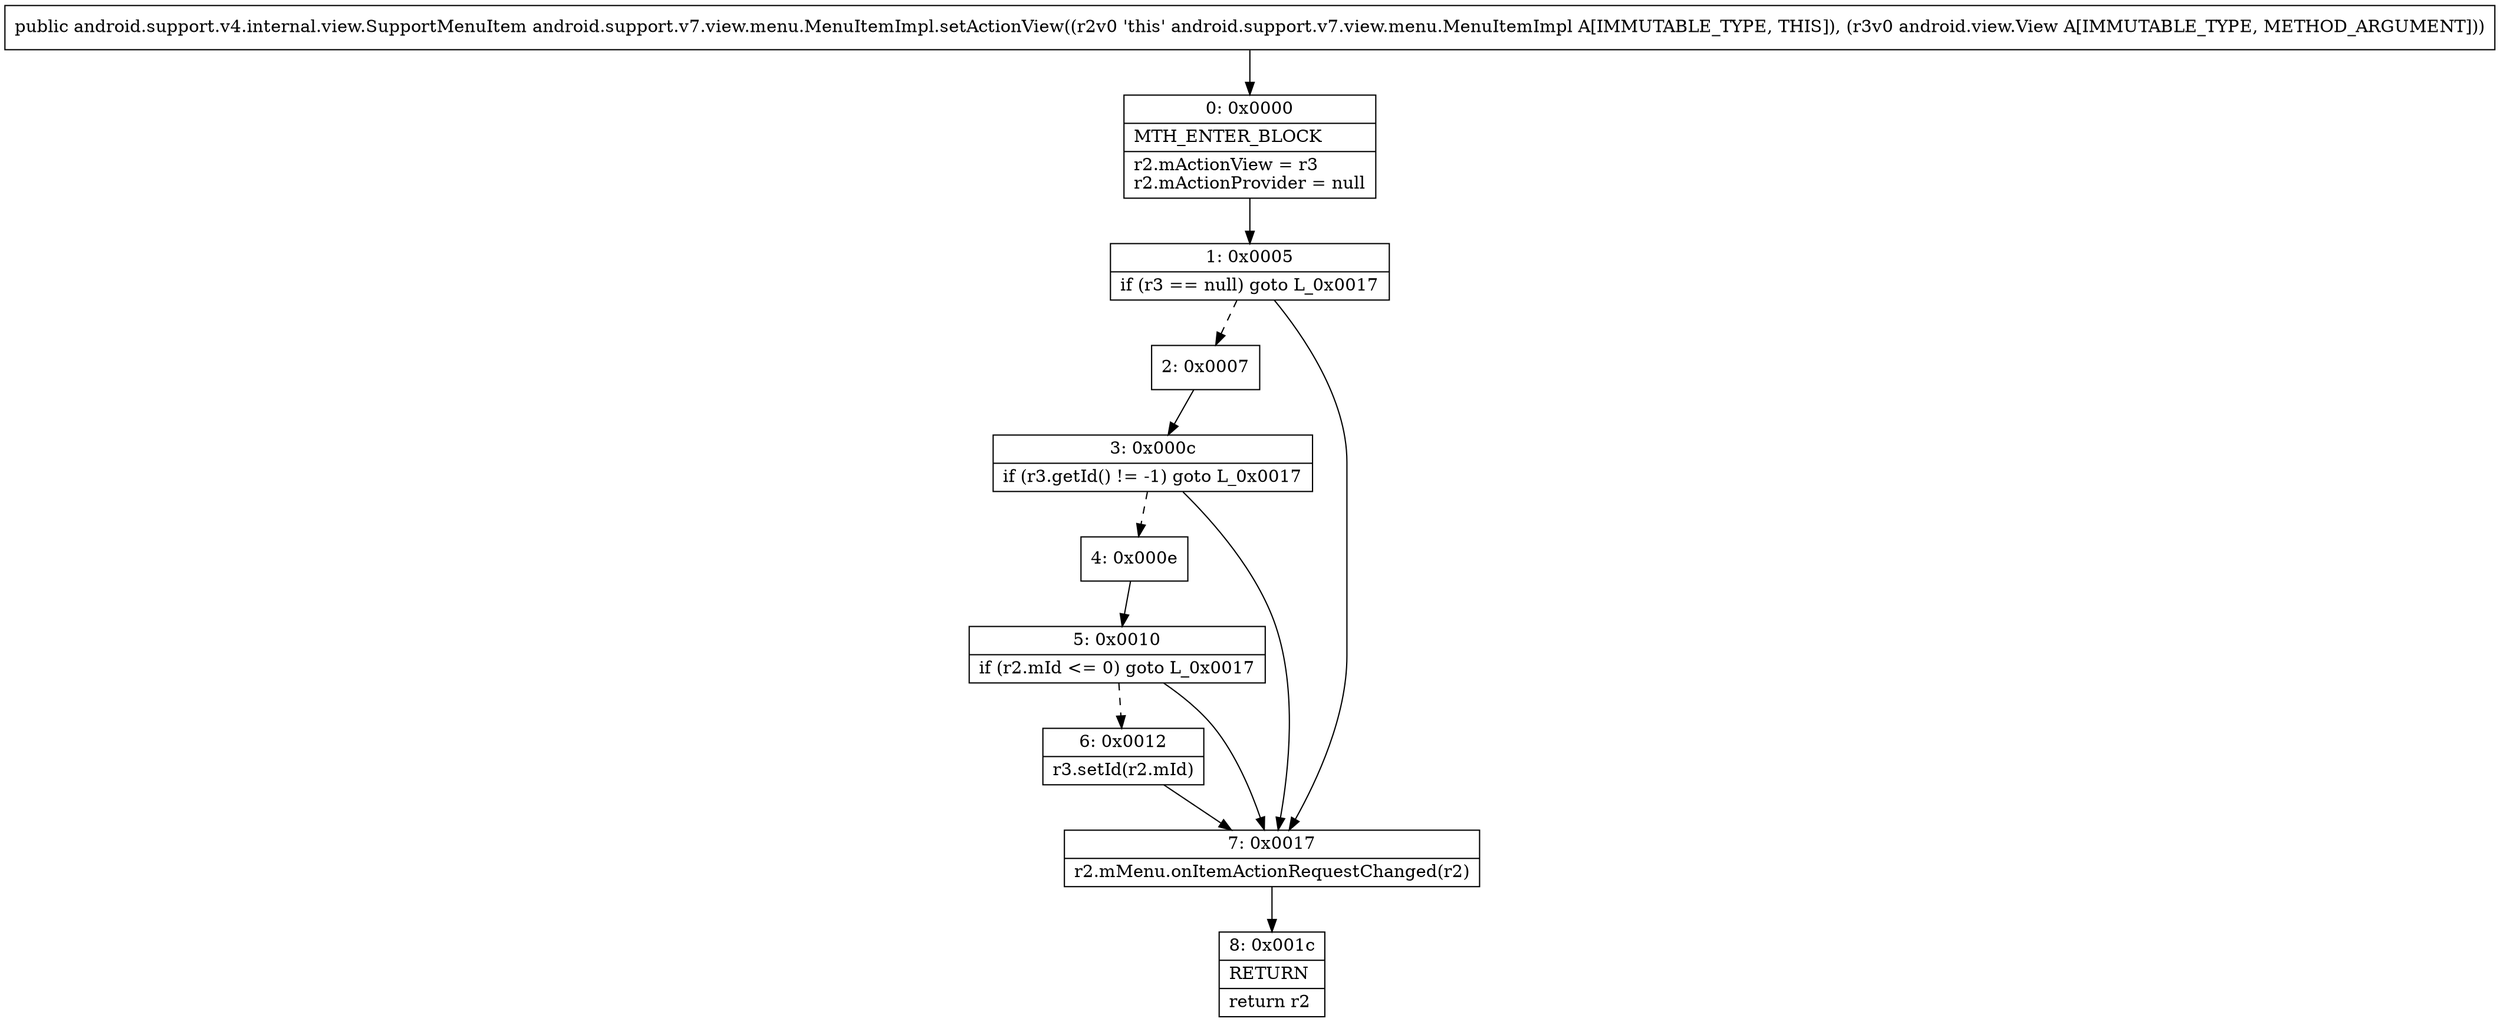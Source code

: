 digraph "CFG forandroid.support.v7.view.menu.MenuItemImpl.setActionView(Landroid\/view\/View;)Landroid\/support\/v4\/internal\/view\/SupportMenuItem;" {
Node_0 [shape=record,label="{0\:\ 0x0000|MTH_ENTER_BLOCK\l|r2.mActionView = r3\lr2.mActionProvider = null\l}"];
Node_1 [shape=record,label="{1\:\ 0x0005|if (r3 == null) goto L_0x0017\l}"];
Node_2 [shape=record,label="{2\:\ 0x0007}"];
Node_3 [shape=record,label="{3\:\ 0x000c|if (r3.getId() != \-1) goto L_0x0017\l}"];
Node_4 [shape=record,label="{4\:\ 0x000e}"];
Node_5 [shape=record,label="{5\:\ 0x0010|if (r2.mId \<= 0) goto L_0x0017\l}"];
Node_6 [shape=record,label="{6\:\ 0x0012|r3.setId(r2.mId)\l}"];
Node_7 [shape=record,label="{7\:\ 0x0017|r2.mMenu.onItemActionRequestChanged(r2)\l}"];
Node_8 [shape=record,label="{8\:\ 0x001c|RETURN\l|return r2\l}"];
MethodNode[shape=record,label="{public android.support.v4.internal.view.SupportMenuItem android.support.v7.view.menu.MenuItemImpl.setActionView((r2v0 'this' android.support.v7.view.menu.MenuItemImpl A[IMMUTABLE_TYPE, THIS]), (r3v0 android.view.View A[IMMUTABLE_TYPE, METHOD_ARGUMENT])) }"];
MethodNode -> Node_0;
Node_0 -> Node_1;
Node_1 -> Node_2[style=dashed];
Node_1 -> Node_7;
Node_2 -> Node_3;
Node_3 -> Node_4[style=dashed];
Node_3 -> Node_7;
Node_4 -> Node_5;
Node_5 -> Node_6[style=dashed];
Node_5 -> Node_7;
Node_6 -> Node_7;
Node_7 -> Node_8;
}

